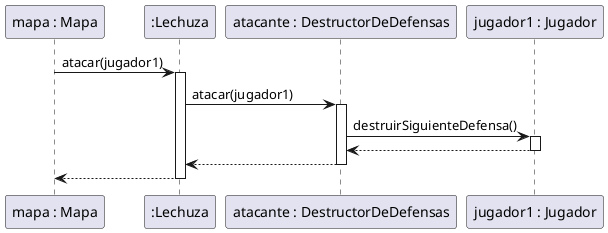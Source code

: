 @startuml
 "mapa : Mapa" -> ":Lechuza": atacar(jugador1)
        activate ":Lechuza"
        ":Lechuza" -> "atacante : DestructorDeDefensas" : atacar(jugador1)
        activate "atacante : DestructorDeDefensas"
        "atacante : DestructorDeDefensas" -> "jugador1 : Jugador" : destruirSiguienteDefensa()
        activate "jugador1 : Jugador"
        "jugador1 : Jugador" --> "atacante : DestructorDeDefensas"
        deactivate "jugador1 : Jugador"
        "atacante : DestructorDeDefensas" --> ":Lechuza"
        deactivate "atacante : DestructorDeDefensas"
        ":Lechuza" --> "mapa : Mapa"
        deactivate ":Lechuza"
@enduml